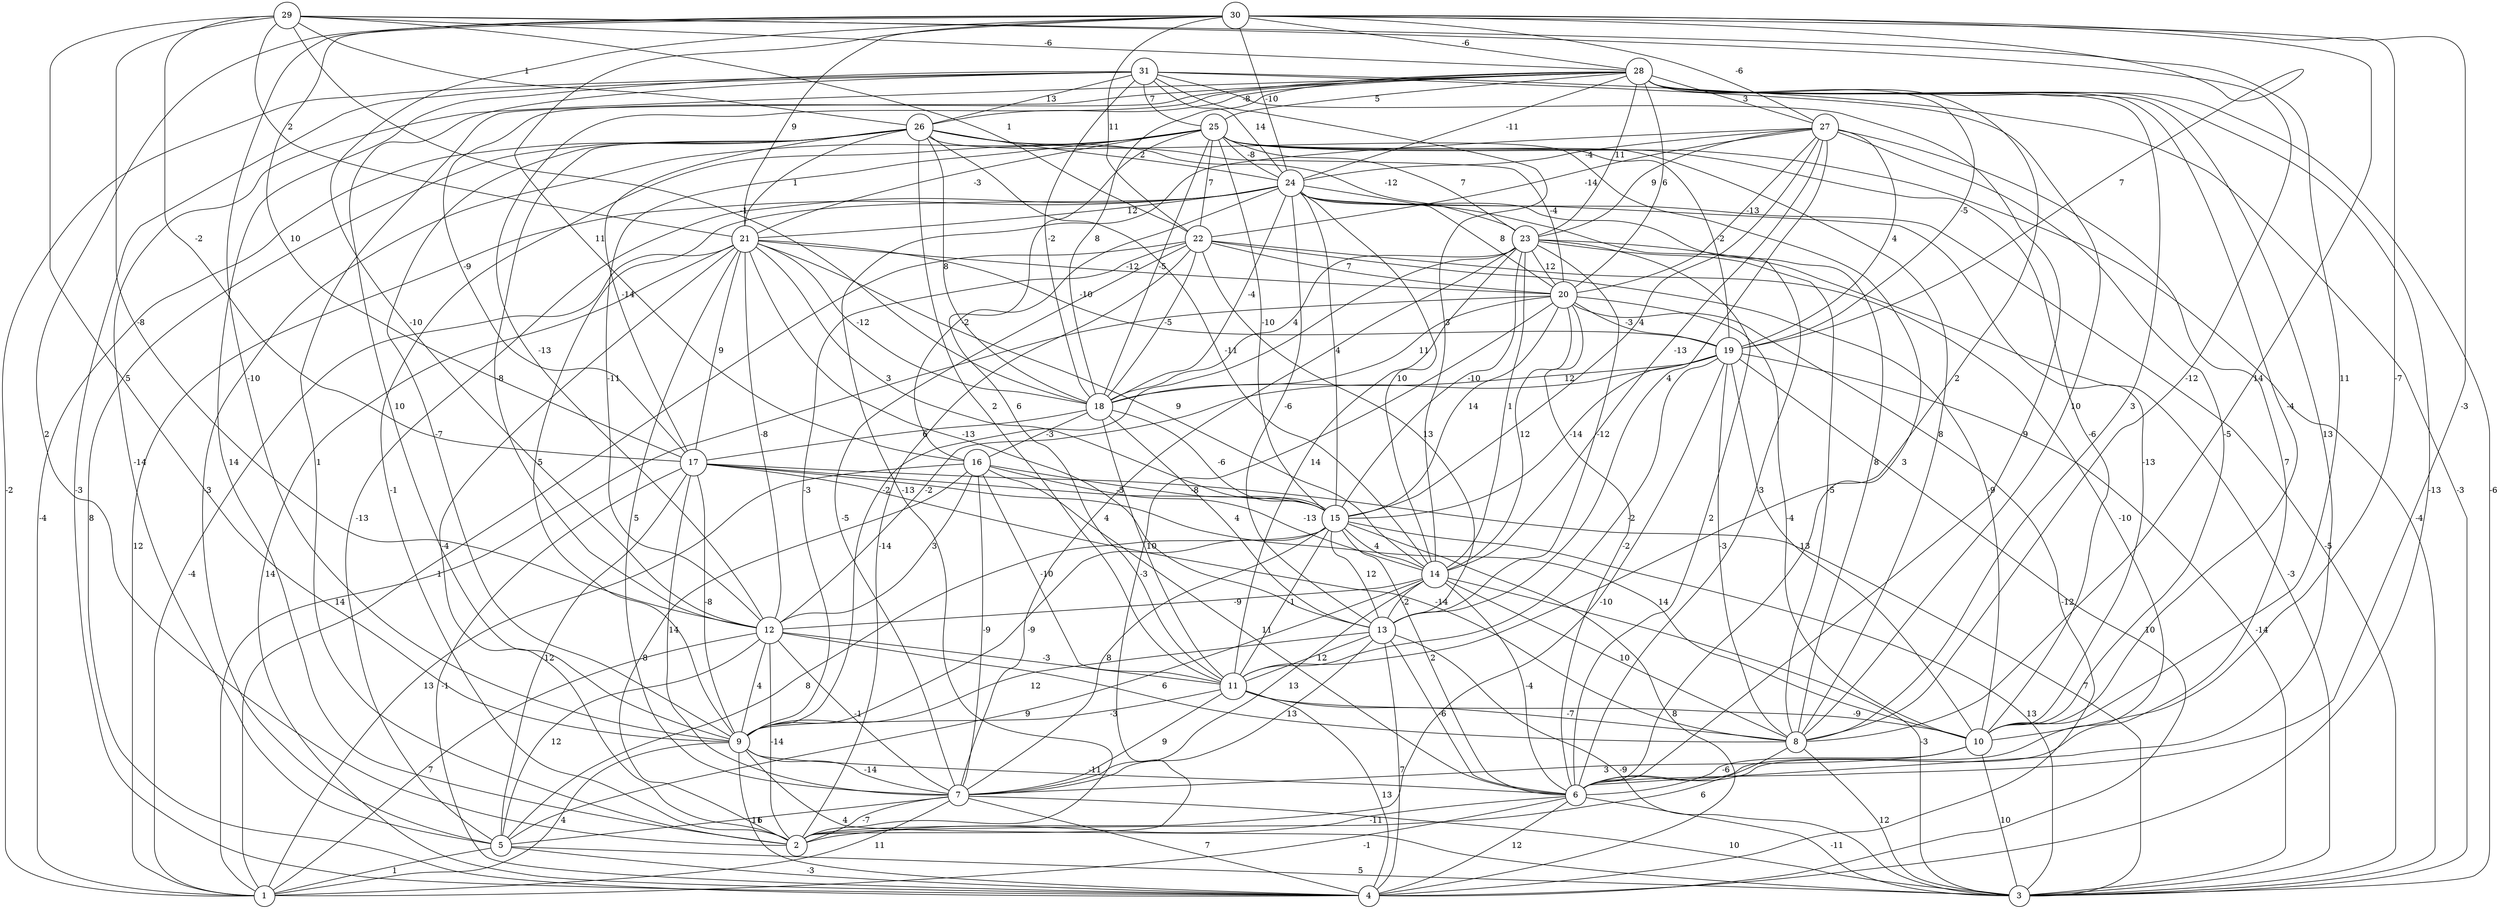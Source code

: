 graph { 
	 fontname="Helvetica,Arial,sans-serif" 
	 node [shape = circle]; 
	 31 -- 1 [label = "-2"];
	 31 -- 2 [label = "14"];
	 31 -- 3 [label = "-3"];
	 31 -- 4 [label = "-3"];
	 31 -- 6 [label = "9"];
	 31 -- 8 [label = "10"];
	 31 -- 9 [label = "10"];
	 31 -- 14 [label = "3"];
	 31 -- 18 [label = "-2"];
	 31 -- 24 [label = "14"];
	 31 -- 25 [label = "7"];
	 31 -- 26 [label = "13"];
	 30 -- 2 [label = "2"];
	 30 -- 6 [label = "-3"];
	 30 -- 8 [label = "14"];
	 30 -- 9 [label = "-10"];
	 30 -- 10 [label = "-7"];
	 30 -- 12 [label = "-10"];
	 30 -- 16 [label = "11"];
	 30 -- 17 [label = "10"];
	 30 -- 19 [label = "7"];
	 30 -- 21 [label = "9"];
	 30 -- 22 [label = "11"];
	 30 -- 24 [label = "-10"];
	 30 -- 27 [label = "-6"];
	 30 -- 28 [label = "-6"];
	 29 -- 8 [label = "-12"];
	 29 -- 9 [label = "5"];
	 29 -- 10 [label = "11"];
	 29 -- 12 [label = "-8"];
	 29 -- 17 [label = "-2"];
	 29 -- 18 [label = "-1"];
	 29 -- 21 [label = "2"];
	 29 -- 22 [label = "1"];
	 29 -- 26 [label = "1"];
	 29 -- 28 [label = "-6"];
	 28 -- 2 [label = "1"];
	 28 -- 3 [label = "-6"];
	 28 -- 4 [label = "-13"];
	 28 -- 5 [label = "-14"];
	 28 -- 6 [label = "13"];
	 28 -- 8 [label = "3"];
	 28 -- 10 [label = "-4"];
	 28 -- 11 [label = "2"];
	 28 -- 12 [label = "-13"];
	 28 -- 17 [label = "-9"];
	 28 -- 18 [label = "8"];
	 28 -- 19 [label = "-5"];
	 28 -- 20 [label = "6"];
	 28 -- 23 [label = "11"];
	 28 -- 24 [label = "-11"];
	 28 -- 25 [label = "5"];
	 28 -- 26 [label = "-8"];
	 28 -- 27 [label = "3"];
	 27 -- 2 [label = "-13"];
	 27 -- 6 [label = "7"];
	 27 -- 10 [label = "-5"];
	 27 -- 13 [label = "4"];
	 27 -- 14 [label = "-13"];
	 27 -- 15 [label = "4"];
	 27 -- 19 [label = "4"];
	 27 -- 20 [label = "-13"];
	 27 -- 22 [label = "-14"];
	 27 -- 23 [label = "9"];
	 27 -- 24 [label = "-4"];
	 26 -- 1 [label = "-4"];
	 26 -- 4 [label = "8"];
	 26 -- 6 [label = "3"];
	 26 -- 9 [label = "-7"];
	 26 -- 11 [label = "2"];
	 26 -- 12 [label = "-8"];
	 26 -- 14 [label = "-11"];
	 26 -- 17 [label = "-14"];
	 26 -- 18 [label = "8"];
	 26 -- 20 [label = "-4"];
	 26 -- 21 [label = "1"];
	 26 -- 23 [label = "-12"];
	 26 -- 24 [label = "2"];
	 25 -- 2 [label = "-1"];
	 25 -- 3 [label = "-4"];
	 25 -- 5 [label = "-3"];
	 25 -- 8 [label = "8"];
	 25 -- 10 [label = "-6"];
	 25 -- 11 [label = "6"];
	 25 -- 12 [label = "-11"];
	 25 -- 15 [label = "-10"];
	 25 -- 18 [label = "-5"];
	 25 -- 19 [label = "-2"];
	 25 -- 21 [label = "-3"];
	 25 -- 22 [label = "7"];
	 25 -- 23 [label = "7"];
	 25 -- 24 [label = "-8"];
	 24 -- 1 [label = "12"];
	 24 -- 3 [label = "-5"];
	 24 -- 5 [label = "-13"];
	 24 -- 6 [label = "-3"];
	 24 -- 8 [label = "8"];
	 24 -- 9 [label = "5"];
	 24 -- 10 [label = "-13"];
	 24 -- 13 [label = "-6"];
	 24 -- 14 [label = "10"];
	 24 -- 15 [label = "4"];
	 24 -- 16 [label = "-2"];
	 24 -- 18 [label = "-4"];
	 24 -- 20 [label = "8"];
	 24 -- 21 [label = "12"];
	 23 -- 3 [label = "-3"];
	 23 -- 6 [label = "2"];
	 23 -- 7 [label = "4"];
	 23 -- 8 [label = "-5"];
	 23 -- 9 [label = "-2"];
	 23 -- 11 [label = "14"];
	 23 -- 13 [label = "-12"];
	 23 -- 14 [label = "1"];
	 23 -- 15 [label = "-10"];
	 23 -- 18 [label = "4"];
	 23 -- 20 [label = "12"];
	 22 -- 1 [label = "1"];
	 22 -- 2 [label = "-14"];
	 22 -- 6 [label = "-10"];
	 22 -- 7 [label = "-5"];
	 22 -- 9 [label = "-3"];
	 22 -- 10 [label = "-9"];
	 22 -- 13 [label = "13"];
	 22 -- 18 [label = "-5"];
	 22 -- 20 [label = "7"];
	 21 -- 1 [label = "-4"];
	 21 -- 2 [label = "-4"];
	 21 -- 4 [label = "14"];
	 21 -- 7 [label = "5"];
	 21 -- 12 [label = "-8"];
	 21 -- 13 [label = "-13"];
	 21 -- 14 [label = "9"];
	 21 -- 15 [label = "3"];
	 21 -- 17 [label = "9"];
	 21 -- 18 [label = "-12"];
	 21 -- 19 [label = "-10"];
	 21 -- 20 [label = "-12"];
	 20 -- 1 [label = "14"];
	 20 -- 2 [label = "-3"];
	 20 -- 4 [label = "-12"];
	 20 -- 6 [label = "-2"];
	 20 -- 10 [label = "-4"];
	 20 -- 14 [label = "12"];
	 20 -- 15 [label = "14"];
	 20 -- 18 [label = "11"];
	 20 -- 19 [label = "-3"];
	 19 -- 2 [label = "-10"];
	 19 -- 3 [label = "-14"];
	 19 -- 4 [label = "10"];
	 19 -- 8 [label = "-3"];
	 19 -- 10 [label = "13"];
	 19 -- 11 [label = "-2"];
	 19 -- 12 [label = "-2"];
	 19 -- 15 [label = "-14"];
	 19 -- 18 [label = "12"];
	 18 -- 11 [label = "10"];
	 18 -- 13 [label = "4"];
	 18 -- 15 [label = "-6"];
	 18 -- 16 [label = "-3"];
	 18 -- 17 [label = "6"];
	 17 -- 3 [label = "7"];
	 17 -- 4 [label = "-1"];
	 17 -- 5 [label = "12"];
	 17 -- 7 [label = "14"];
	 17 -- 8 [label = "-14"];
	 17 -- 9 [label = "-8"];
	 17 -- 10 [label = "14"];
	 17 -- 15 [label = "-3"];
	 16 -- 1 [label = "13"];
	 16 -- 2 [label = "8"];
	 16 -- 6 [label = "11"];
	 16 -- 7 [label = "-9"];
	 16 -- 11 [label = "-10"];
	 16 -- 12 [label = "3"];
	 16 -- 14 [label = "-13"];
	 16 -- 15 [label = "-8"];
	 15 -- 3 [label = "13"];
	 15 -- 4 [label = "8"];
	 15 -- 5 [label = "8"];
	 15 -- 6 [label = "2"];
	 15 -- 7 [label = "8"];
	 15 -- 9 [label = "-9"];
	 15 -- 11 [label = "-1"];
	 15 -- 13 [label = "12"];
	 15 -- 14 [label = "4"];
	 14 -- 3 [label = "-3"];
	 14 -- 5 [label = "9"];
	 14 -- 6 [label = "-4"];
	 14 -- 7 [label = "13"];
	 14 -- 8 [label = "10"];
	 14 -- 12 [label = "-9"];
	 14 -- 13 [label = "-2"];
	 13 -- 3 [label = "-9"];
	 13 -- 4 [label = "7"];
	 13 -- 6 [label = "-6"];
	 13 -- 7 [label = "13"];
	 13 -- 9 [label = "12"];
	 13 -- 11 [label = "12"];
	 12 -- 1 [label = "7"];
	 12 -- 2 [label = "-14"];
	 12 -- 5 [label = "12"];
	 12 -- 7 [label = "-1"];
	 12 -- 8 [label = "6"];
	 12 -- 9 [label = "4"];
	 12 -- 11 [label = "-3"];
	 11 -- 4 [label = "13"];
	 11 -- 7 [label = "9"];
	 11 -- 8 [label = "-7"];
	 11 -- 9 [label = "-3"];
	 11 -- 10 [label = "-9"];
	 10 -- 3 [label = "10"];
	 10 -- 6 [label = "-6"];
	 10 -- 7 [label = "3"];
	 9 -- 1 [label = "4"];
	 9 -- 3 [label = "4"];
	 9 -- 4 [label = "11"];
	 9 -- 6 [label = "-11"];
	 9 -- 7 [label = "-14"];
	 8 -- 2 [label = "6"];
	 8 -- 3 [label = "12"];
	 7 -- 1 [label = "11"];
	 7 -- 2 [label = "-7"];
	 7 -- 3 [label = "10"];
	 7 -- 4 [label = "7"];
	 7 -- 5 [label = "6"];
	 6 -- 1 [label = "-1"];
	 6 -- 2 [label = "-11"];
	 6 -- 3 [label = "-11"];
	 6 -- 4 [label = "12"];
	 5 -- 1 [label = "1"];
	 5 -- 3 [label = "5"];
	 5 -- 4 [label = "-3"];
	 1;
	 2;
	 3;
	 4;
	 5;
	 6;
	 7;
	 8;
	 9;
	 10;
	 11;
	 12;
	 13;
	 14;
	 15;
	 16;
	 17;
	 18;
	 19;
	 20;
	 21;
	 22;
	 23;
	 24;
	 25;
	 26;
	 27;
	 28;
	 29;
	 30;
	 31;
}
